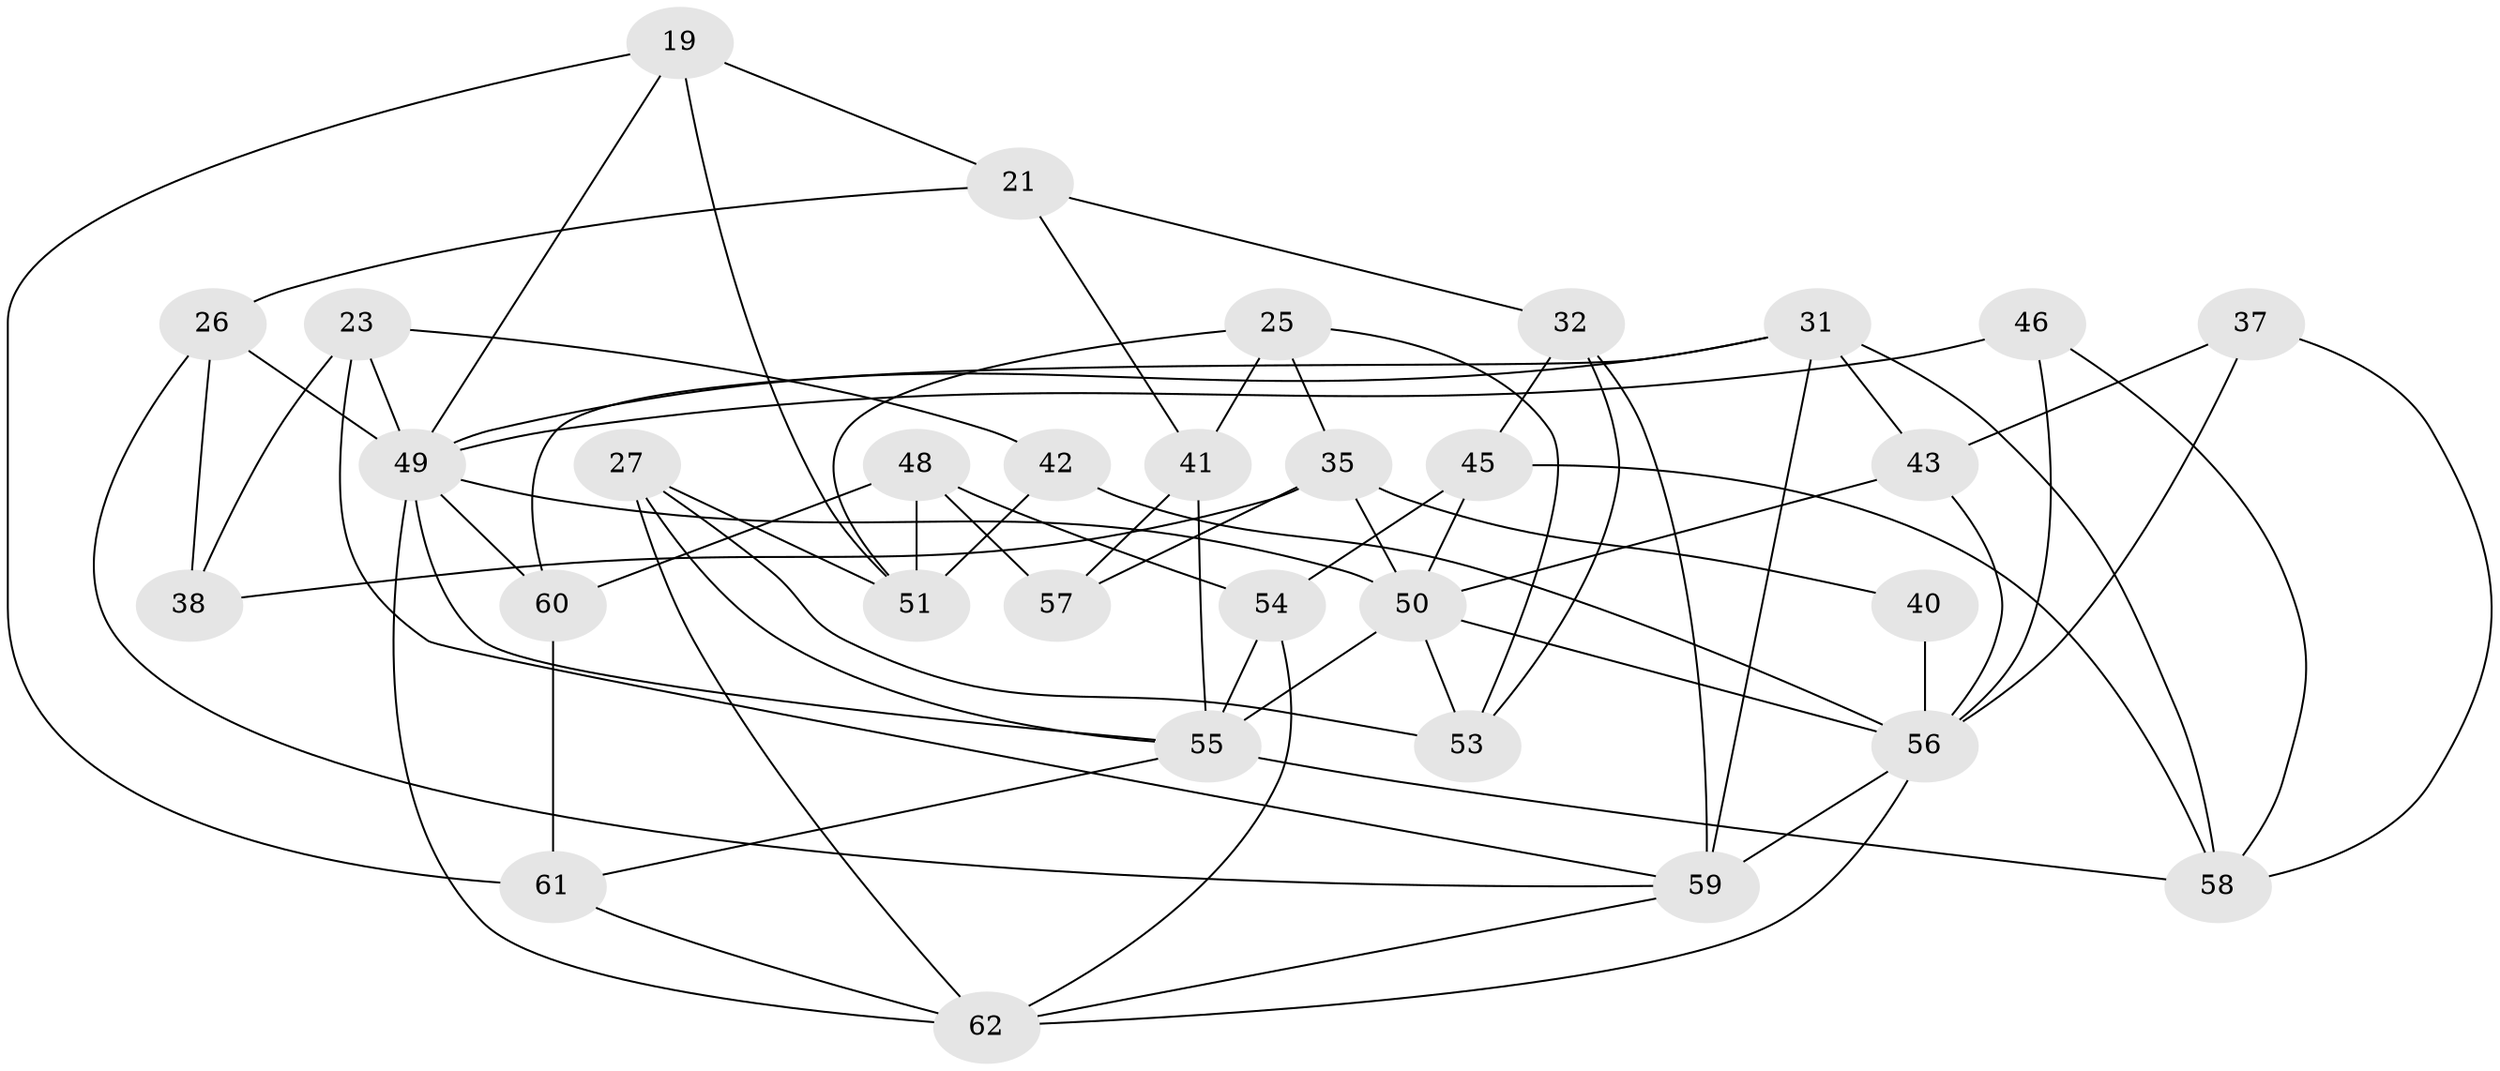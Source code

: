 // original degree distribution, {4: 1.0}
// Generated by graph-tools (version 1.1) at 2025/56/03/09/25 04:56:40]
// undirected, 31 vertices, 70 edges
graph export_dot {
graph [start="1"]
  node [color=gray90,style=filled];
  19;
  21;
  23;
  25;
  26 [super="+7"];
  27;
  31 [super="+29"];
  32;
  35 [super="+20"];
  37;
  38;
  40 [super="+34"];
  41;
  42;
  43 [super="+22"];
  45 [super="+14"];
  46;
  48;
  49 [super="+10+13+47"];
  50 [super="+36+33+2"];
  51 [super="+3"];
  53;
  54;
  55 [super="+24"];
  56 [super="+5+16+9+44+52"];
  57;
  58 [super="+8"];
  59 [super="+28+30"];
  60;
  61;
  62 [super="+39"];
  19 -- 21;
  19 -- 61;
  19 -- 51;
  19 -- 49;
  21 -- 32;
  21 -- 41;
  21 -- 26;
  23 -- 38;
  23 -- 42;
  23 -- 49;
  23 -- 59;
  25 -- 53;
  25 -- 51;
  25 -- 41;
  25 -- 35;
  26 -- 38 [weight=2];
  26 -- 49 [weight=2];
  26 -- 59;
  27 -- 51;
  27 -- 53;
  27 -- 55;
  27 -- 62;
  31 -- 60;
  31 -- 59 [weight=3];
  31 -- 43 [weight=2];
  31 -- 49;
  31 -- 58;
  32 -- 53;
  32 -- 45;
  32 -- 59;
  35 -- 40 [weight=2];
  35 -- 38;
  35 -- 50 [weight=2];
  35 -- 57 [weight=2];
  37 -- 58;
  37 -- 43 [weight=2];
  37 -- 56;
  40 -- 56 [weight=4];
  41 -- 57;
  41 -- 55;
  42 -- 51 [weight=2];
  42 -- 56;
  43 -- 56;
  43 -- 50;
  45 -- 54;
  45 -- 58;
  45 -- 50 [weight=3];
  46 -- 56;
  46 -- 49 [weight=2];
  46 -- 58;
  48 -- 54;
  48 -- 57;
  48 -- 60;
  48 -- 51;
  49 -- 55;
  49 -- 60;
  49 -- 50;
  49 -- 62 [weight=2];
  50 -- 56 [weight=3];
  50 -- 55 [weight=3];
  50 -- 53;
  54 -- 55;
  54 -- 62;
  55 -- 58 [weight=2];
  55 -- 61;
  56 -- 59;
  56 -- 62 [weight=2];
  59 -- 62;
  60 -- 61;
  61 -- 62;
}
